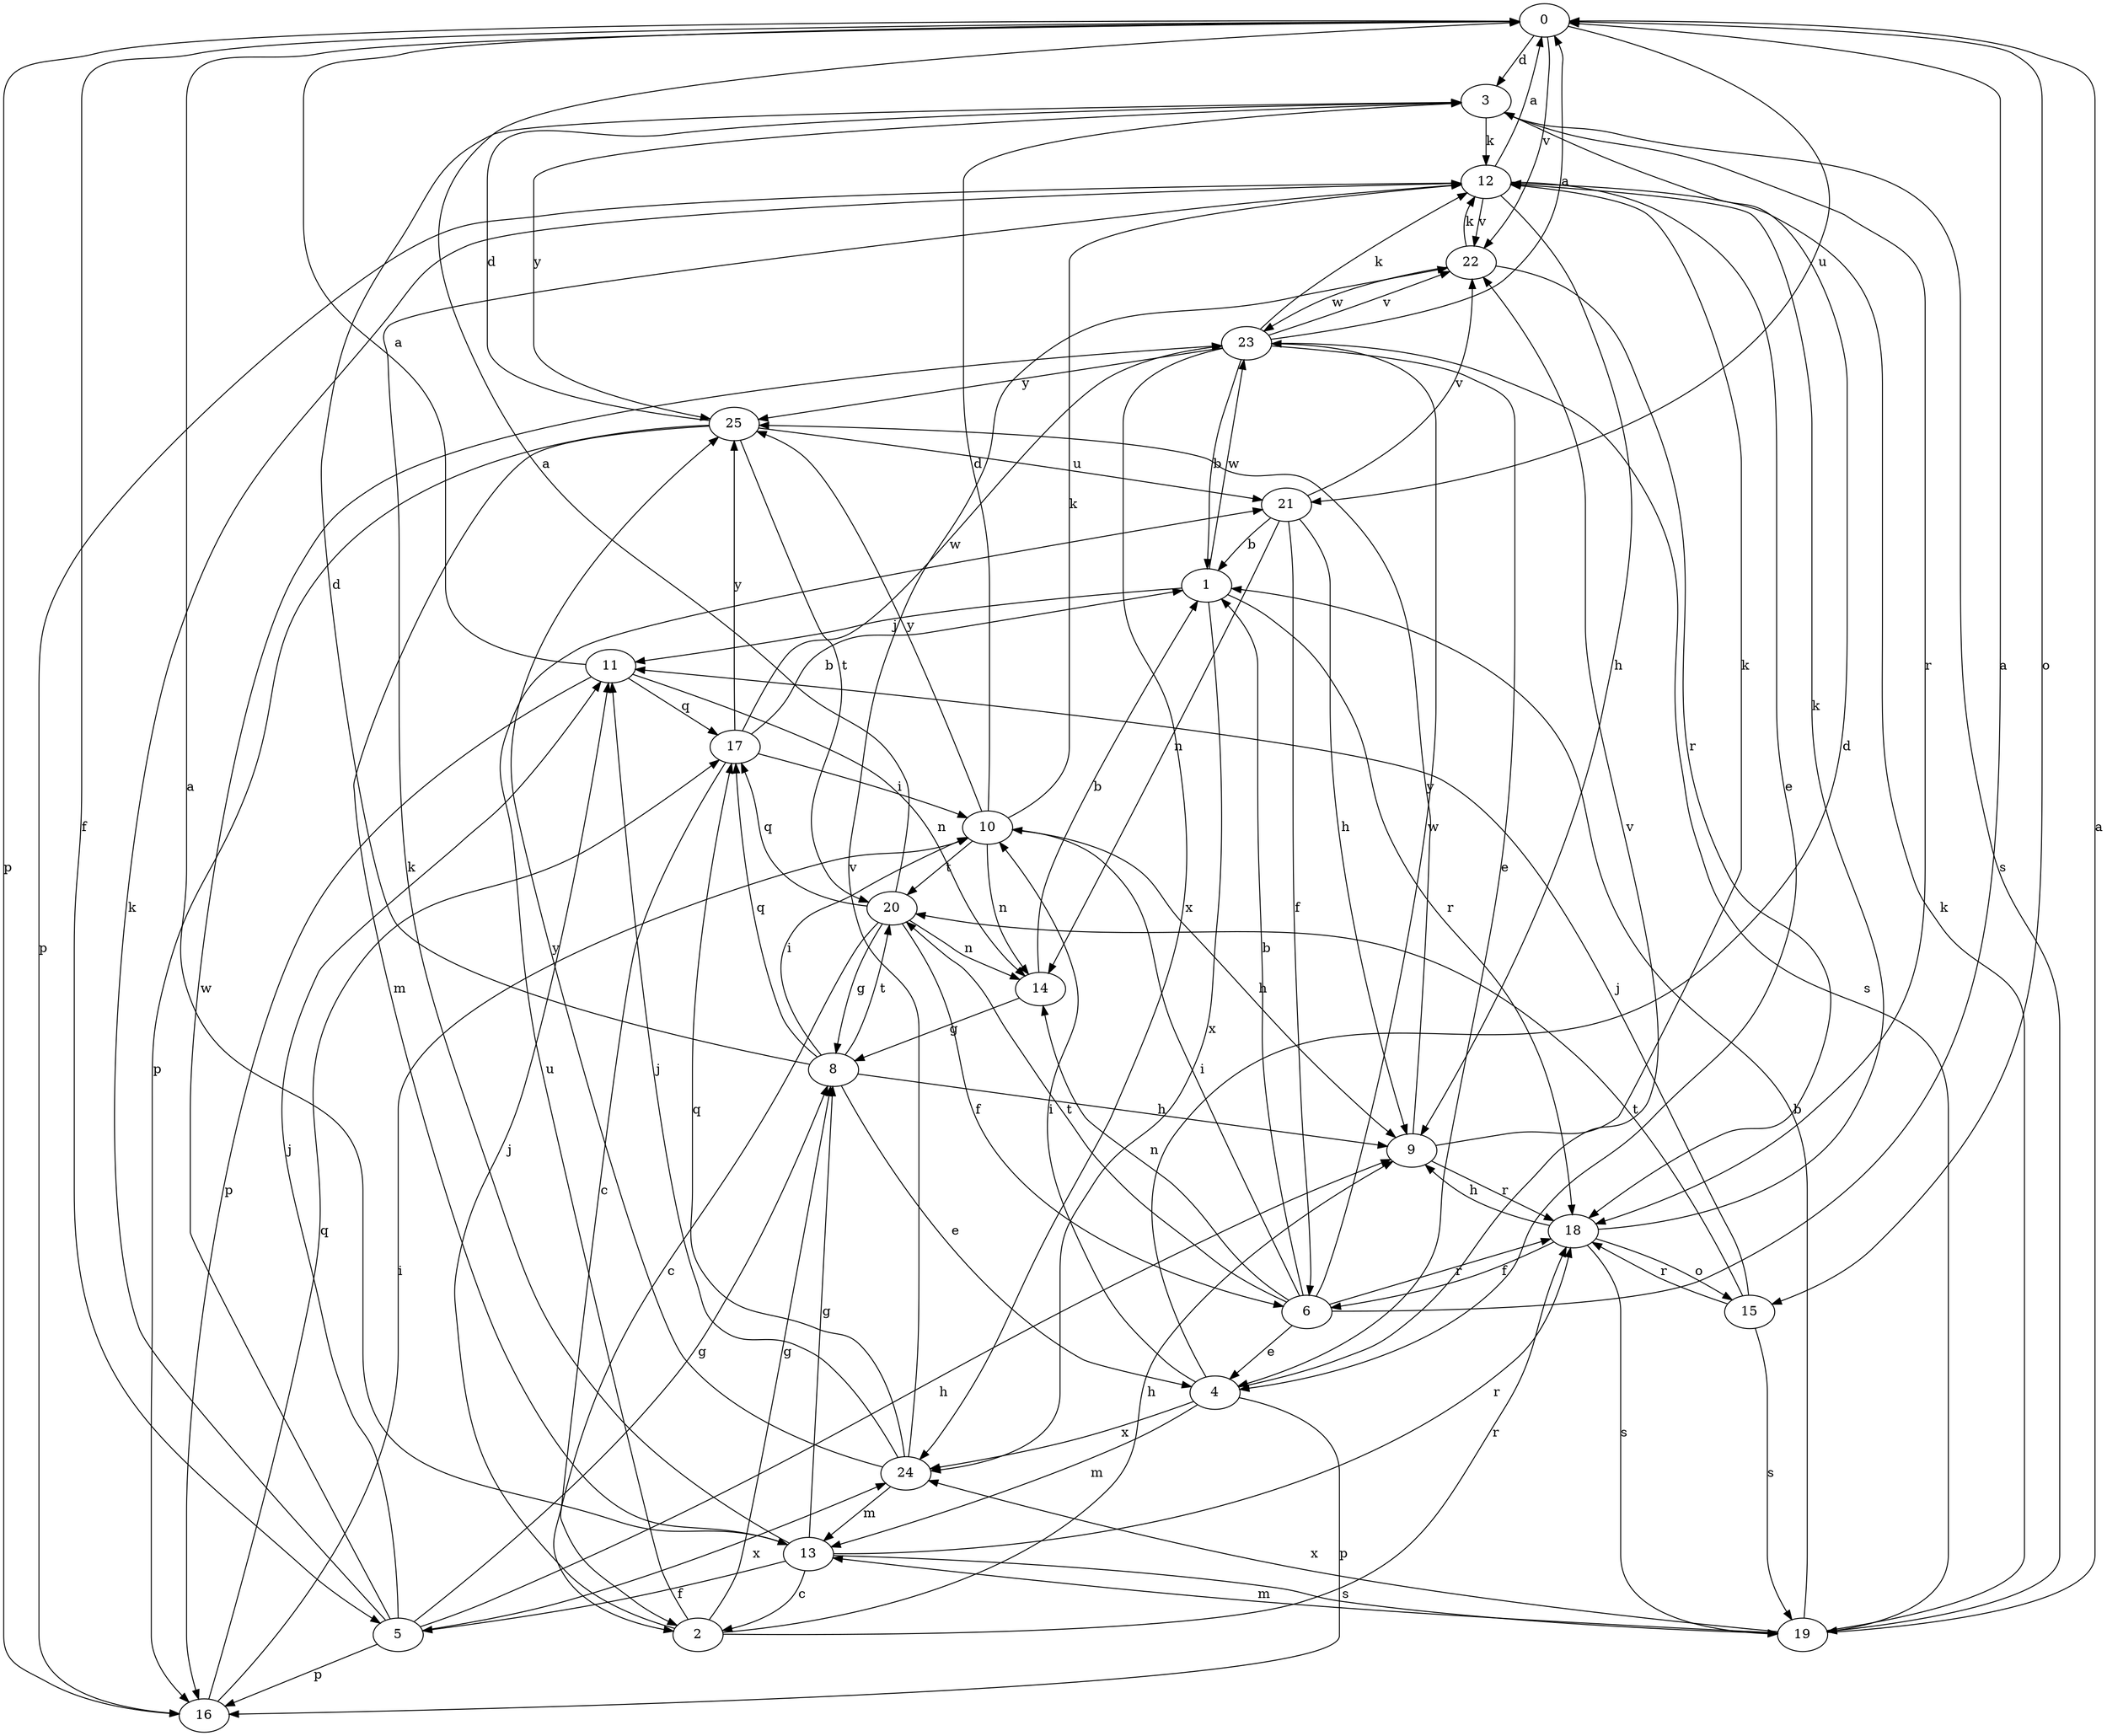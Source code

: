 strict digraph  {
0;
1;
2;
3;
4;
5;
6;
8;
9;
10;
11;
12;
13;
14;
15;
16;
17;
18;
19;
20;
21;
22;
23;
24;
25;
0 -> 3  [label=d];
0 -> 5  [label=f];
0 -> 15  [label=o];
0 -> 16  [label=p];
0 -> 21  [label=u];
0 -> 22  [label=v];
1 -> 11  [label=j];
1 -> 18  [label=r];
1 -> 23  [label=w];
1 -> 24  [label=x];
2 -> 8  [label=g];
2 -> 9  [label=h];
2 -> 11  [label=j];
2 -> 18  [label=r];
2 -> 21  [label=u];
3 -> 12  [label=k];
3 -> 18  [label=r];
3 -> 19  [label=s];
3 -> 25  [label=y];
4 -> 3  [label=d];
4 -> 10  [label=i];
4 -> 13  [label=m];
4 -> 16  [label=p];
4 -> 22  [label=v];
4 -> 24  [label=x];
5 -> 8  [label=g];
5 -> 9  [label=h];
5 -> 11  [label=j];
5 -> 12  [label=k];
5 -> 16  [label=p];
5 -> 23  [label=w];
5 -> 24  [label=x];
6 -> 0  [label=a];
6 -> 1  [label=b];
6 -> 4  [label=e];
6 -> 10  [label=i];
6 -> 14  [label=n];
6 -> 18  [label=r];
6 -> 20  [label=t];
6 -> 23  [label=w];
8 -> 3  [label=d];
8 -> 4  [label=e];
8 -> 9  [label=h];
8 -> 10  [label=i];
8 -> 17  [label=q];
8 -> 20  [label=t];
9 -> 12  [label=k];
9 -> 18  [label=r];
9 -> 25  [label=y];
10 -> 3  [label=d];
10 -> 9  [label=h];
10 -> 12  [label=k];
10 -> 14  [label=n];
10 -> 20  [label=t];
10 -> 25  [label=y];
11 -> 0  [label=a];
11 -> 14  [label=n];
11 -> 16  [label=p];
11 -> 17  [label=q];
12 -> 0  [label=a];
12 -> 4  [label=e];
12 -> 9  [label=h];
12 -> 16  [label=p];
12 -> 22  [label=v];
13 -> 0  [label=a];
13 -> 2  [label=c];
13 -> 5  [label=f];
13 -> 8  [label=g];
13 -> 12  [label=k];
13 -> 18  [label=r];
13 -> 19  [label=s];
14 -> 1  [label=b];
14 -> 8  [label=g];
15 -> 11  [label=j];
15 -> 18  [label=r];
15 -> 19  [label=s];
15 -> 20  [label=t];
16 -> 10  [label=i];
16 -> 17  [label=q];
17 -> 1  [label=b];
17 -> 2  [label=c];
17 -> 10  [label=i];
17 -> 23  [label=w];
17 -> 25  [label=y];
18 -> 6  [label=f];
18 -> 9  [label=h];
18 -> 12  [label=k];
18 -> 15  [label=o];
18 -> 19  [label=s];
19 -> 0  [label=a];
19 -> 1  [label=b];
19 -> 12  [label=k];
19 -> 13  [label=m];
19 -> 24  [label=x];
20 -> 0  [label=a];
20 -> 2  [label=c];
20 -> 6  [label=f];
20 -> 8  [label=g];
20 -> 14  [label=n];
20 -> 17  [label=q];
21 -> 1  [label=b];
21 -> 6  [label=f];
21 -> 9  [label=h];
21 -> 14  [label=n];
21 -> 22  [label=v];
22 -> 12  [label=k];
22 -> 18  [label=r];
22 -> 23  [label=w];
23 -> 0  [label=a];
23 -> 1  [label=b];
23 -> 4  [label=e];
23 -> 12  [label=k];
23 -> 19  [label=s];
23 -> 22  [label=v];
23 -> 24  [label=x];
23 -> 25  [label=y];
24 -> 11  [label=j];
24 -> 13  [label=m];
24 -> 17  [label=q];
24 -> 22  [label=v];
24 -> 25  [label=y];
25 -> 3  [label=d];
25 -> 13  [label=m];
25 -> 16  [label=p];
25 -> 20  [label=t];
25 -> 21  [label=u];
}
